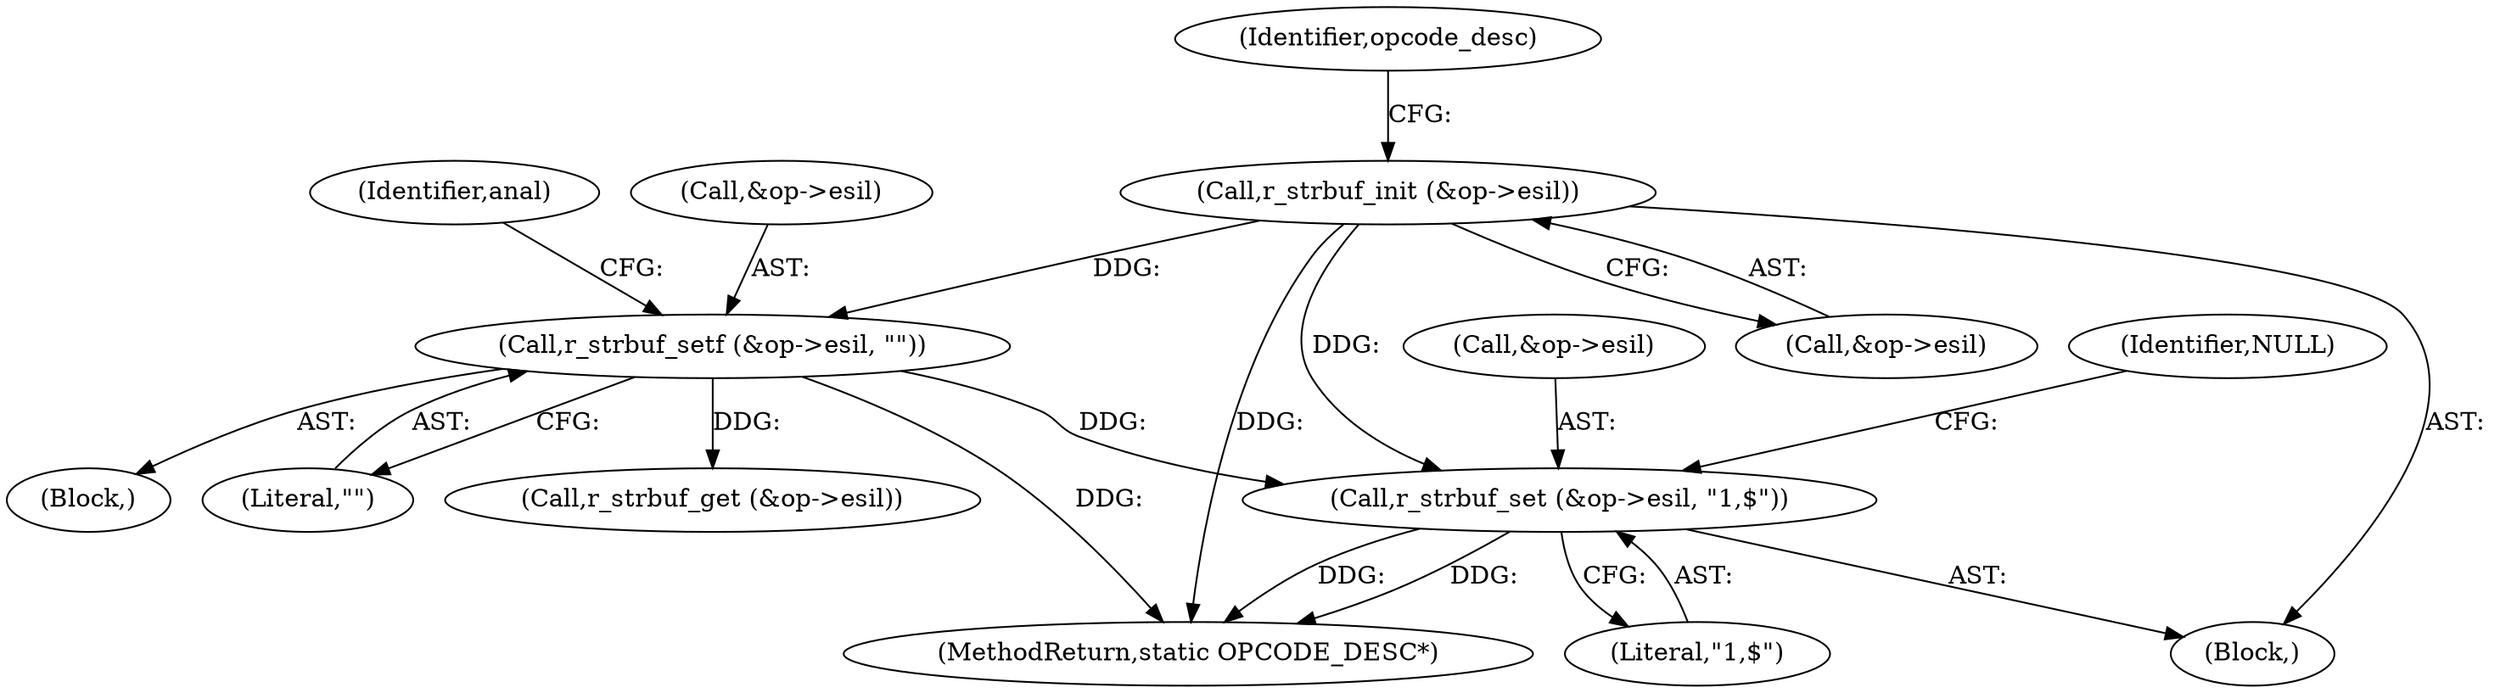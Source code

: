 digraph "0_radare2_b35530fa0681b27eba084de5527037ebfb397422@pointer" {
"1000352" [label="(Call,r_strbuf_set (&op->esil, \"1,$\"))"];
"1000150" [label="(Call,r_strbuf_init (&op->esil))"];
"1000215" [label="(Call,r_strbuf_setf (&op->esil, \"\"))"];
"1000352" [label="(Call,r_strbuf_set (&op->esil, \"1,$\"))"];
"1000353" [label="(Call,&op->esil)"];
"1000175" [label="(Block,)"];
"1000222" [label="(Identifier,anal)"];
"1000359" [label="(Identifier,NULL)"];
"1000150" [label="(Call,r_strbuf_init (&op->esil))"];
"1000357" [label="(Literal,\"1,$\")"];
"1000215" [label="(Call,r_strbuf_setf (&op->esil, \"\"))"];
"1000220" [label="(Literal,\"\")"];
"1000107" [label="(Block,)"];
"1000157" [label="(Identifier,opcode_desc)"];
"1000256" [label="(Call,r_strbuf_get (&op->esil))"];
"1000360" [label="(MethodReturn,static OPCODE_DESC*)"];
"1000151" [label="(Call,&op->esil)"];
"1000216" [label="(Call,&op->esil)"];
"1000352" -> "1000107"  [label="AST: "];
"1000352" -> "1000357"  [label="CFG: "];
"1000353" -> "1000352"  [label="AST: "];
"1000357" -> "1000352"  [label="AST: "];
"1000359" -> "1000352"  [label="CFG: "];
"1000352" -> "1000360"  [label="DDG: "];
"1000352" -> "1000360"  [label="DDG: "];
"1000150" -> "1000352"  [label="DDG: "];
"1000215" -> "1000352"  [label="DDG: "];
"1000150" -> "1000107"  [label="AST: "];
"1000150" -> "1000151"  [label="CFG: "];
"1000151" -> "1000150"  [label="AST: "];
"1000157" -> "1000150"  [label="CFG: "];
"1000150" -> "1000360"  [label="DDG: "];
"1000150" -> "1000215"  [label="DDG: "];
"1000215" -> "1000175"  [label="AST: "];
"1000215" -> "1000220"  [label="CFG: "];
"1000216" -> "1000215"  [label="AST: "];
"1000220" -> "1000215"  [label="AST: "];
"1000222" -> "1000215"  [label="CFG: "];
"1000215" -> "1000360"  [label="DDG: "];
"1000215" -> "1000256"  [label="DDG: "];
}
